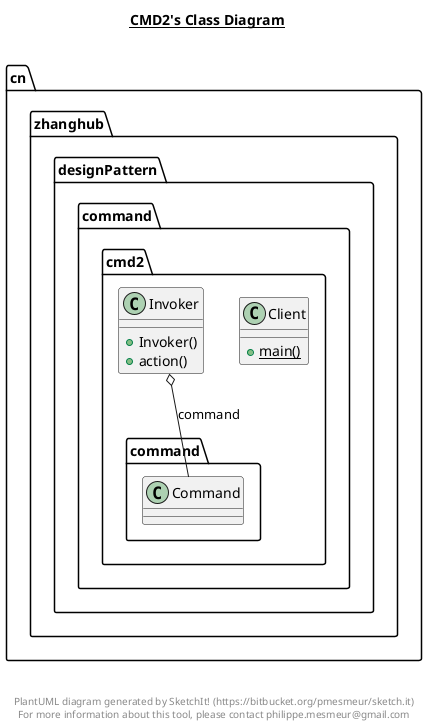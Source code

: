 @startuml

title __CMD2's Class Diagram__\n

  namespace cn.zhanghub.designPattern.command.cmd2 {
    class cn.zhanghub.designPattern.command.cmd2.Client {
        {static} + main()
    }
  }
  

  namespace cn.zhanghub.designPattern.command.cmd2 {
    class cn.zhanghub.designPattern.command.cmd2.Invoker {
        + Invoker()
        + action()
    }
  }
  

  cn.zhanghub.designPattern.command.cmd2.Invoker o-- cn.zhanghub.designPattern.command.cmd2.command.Command : command


right footer


PlantUML diagram generated by SketchIt! (https://bitbucket.org/pmesmeur/sketch.it)
For more information about this tool, please contact philippe.mesmeur@gmail.com
endfooter

@enduml
